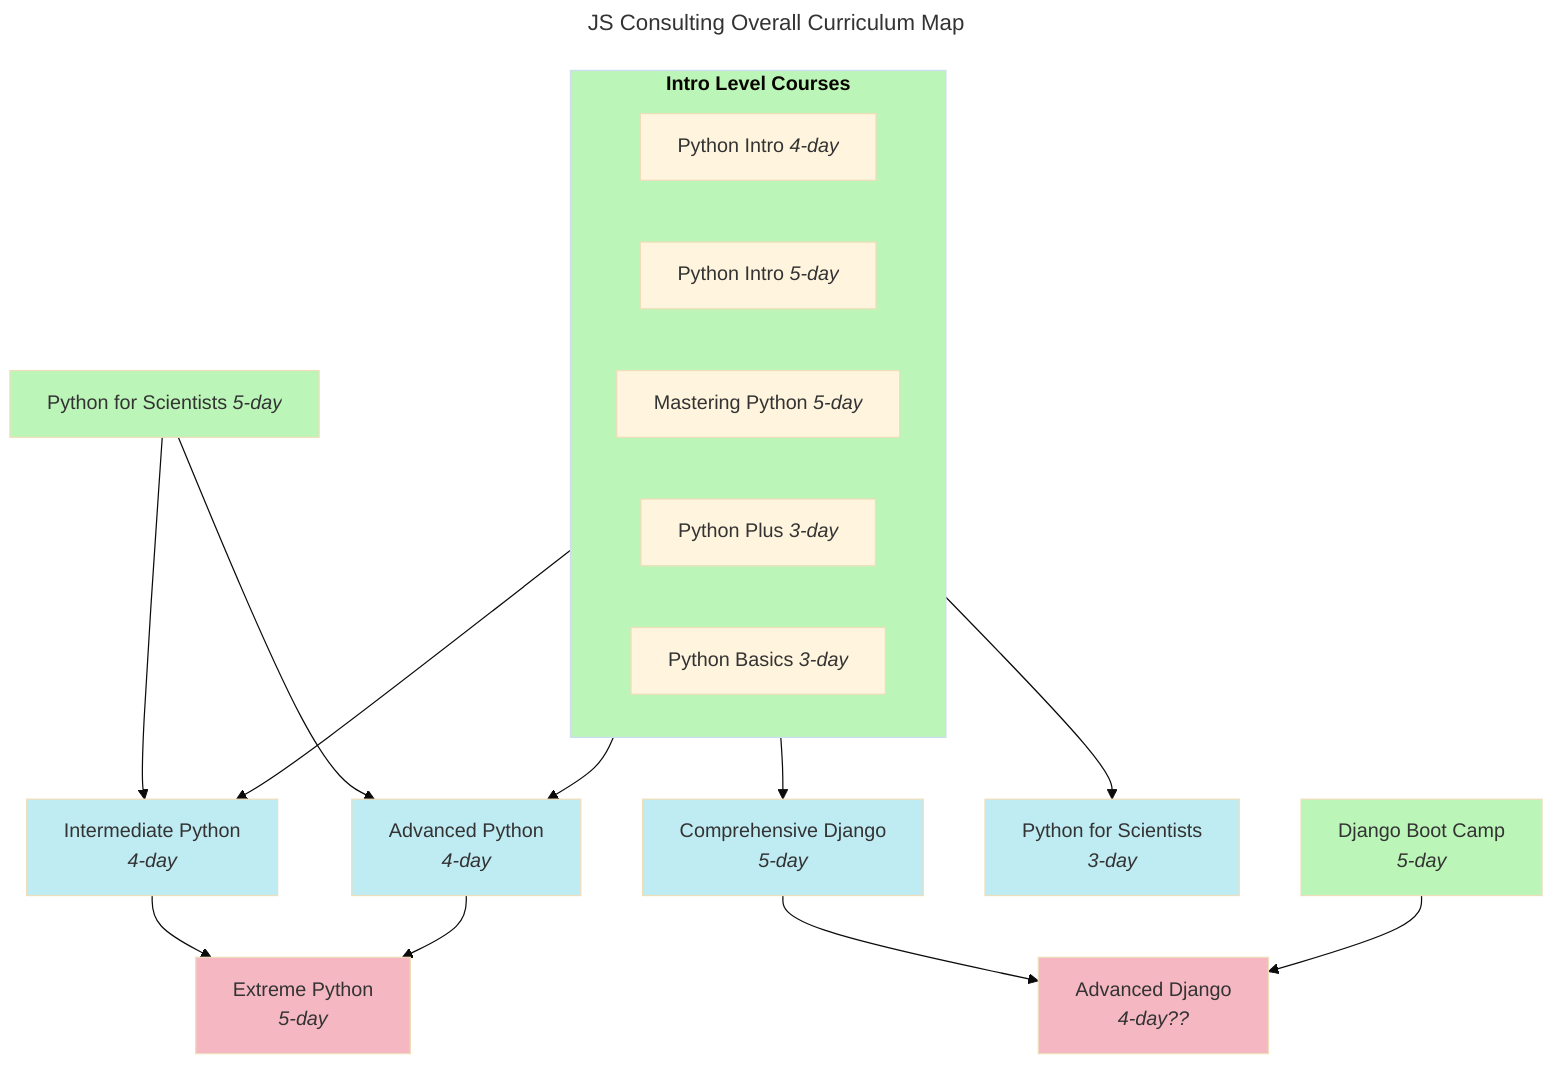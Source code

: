 ---
title: "JS Consulting Overall Curriculum Map"
config:
    theme: base
---
flowchart TD
    subgraph anyintro ["<b>Intro Level Courses</b>"]
        intro4["Python Intro <i>4-day</i>"]
        intro["Python Intro <i>5-day</i>"]
        master["Mastering Python <i>5-day</i>"]
        plus["Python Plus <i>3-day</i>"]
        basics["Python Basics <i>3-day</i>"]
    end
    anyintro --> interm["Intermediate Python\n<i>4-day</i>"]
    anyintro --> advanced["Advanced Python\n<i>4-day</i>"]
    anyintro --> djangocomp["Comprehensive Django\n<i>5-day</i>"]
    anyintro --> pysci3day["Python for Scientists\n<i>3-day</i>"]
    pysci["Python for Scientists <i>5-day</i>"] --> interm
    pysci --> advanced
    djangocomp --> advdjango["Advanced Django\n<i>4-day??</i>"]
    djangoboot["Django Boot Camp\n<i>5-day</i>"] --> advdjango
    interm --> extreme["Extreme Python\n<i>5-day</i>"]
    advanced --> extreme
    classDef green fill:#bcf5b8
    class anyintro,pysci,djangoboot green
    classDef blue fill:#bfebf2
    class advanced,interm,pysci3day,djangocomp blue
    classDef red fill:#f5b8c3
    class extreme,advdjango red